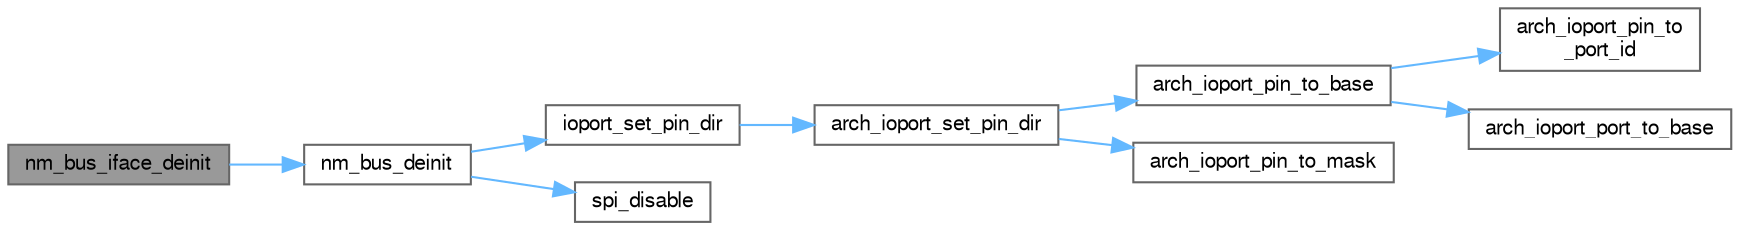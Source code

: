 digraph "nm_bus_iface_deinit"
{
 // LATEX_PDF_SIZE
  bgcolor="transparent";
  edge [fontname=FreeSans,fontsize=10,labelfontname=FreeSans,labelfontsize=10];
  node [fontname=FreeSans,fontsize=10,shape=box,height=0.2,width=0.4];
  rankdir="LR";
  Node1 [label="nm_bus_iface_deinit",height=0.2,width=0.4,color="gray40", fillcolor="grey60", style="filled", fontcolor="black",tooltip="Deinitialize bus interface."];
  Node1 -> Node2 [color="steelblue1",style="solid"];
  Node2 [label="nm_bus_deinit",height=0.2,width=0.4,color="grey40", fillcolor="white", style="filled",URL="$nm__bus__wrapper__same70_8c.html#a079140d5aa8c4f896339434c669a44aa",tooltip="De-initialize the bus wrapper."];
  Node2 -> Node3 [color="steelblue1",style="solid"];
  Node3 [label="ioport_set_pin_dir",height=0.2,width=0.4,color="grey40", fillcolor="white", style="filled",URL="$group__ioport__group.html#ga2d3cad38c936cf010569927289262350",tooltip="Set direction for a single IOPORT pin."];
  Node3 -> Node4 [color="steelblue1",style="solid"];
  Node4 [label="arch_ioport_set_pin_dir",height=0.2,width=0.4,color="grey40", fillcolor="white", style="filled",URL="$ioport__pio_8h.html#a5da8d7b9bd9d075d62e675a32af84aea",tooltip=" "];
  Node4 -> Node5 [color="steelblue1",style="solid"];
  Node5 [label="arch_ioport_pin_to_base",height=0.2,width=0.4,color="grey40", fillcolor="white", style="filled",URL="$ioport__pio_8h.html#ae6ad3e99f2ec1f914a991ad6537637ef",tooltip=" "];
  Node5 -> Node6 [color="steelblue1",style="solid"];
  Node6 [label="arch_ioport_pin_to\l_port_id",height=0.2,width=0.4,color="grey40", fillcolor="white", style="filled",URL="$ioport__pio_8h.html#a17ab9c7be3b9b2674e7668b6a083d191",tooltip=" "];
  Node5 -> Node7 [color="steelblue1",style="solid"];
  Node7 [label="arch_ioport_port_to_base",height=0.2,width=0.4,color="grey40", fillcolor="white", style="filled",URL="$ioport__pio_8h.html#ac2b01a65bf5686910b77f6b606497df2",tooltip=" "];
  Node4 -> Node8 [color="steelblue1",style="solid"];
  Node8 [label="arch_ioport_pin_to_mask",height=0.2,width=0.4,color="grey40", fillcolor="white", style="filled",URL="$ioport__pio_8h.html#a69fd7bdfb41664b749080e509798165e",tooltip=" "];
  Node2 -> Node9 [color="steelblue1",style="solid"];
  Node9 [label="spi_disable",height=0.2,width=0.4,color="grey40", fillcolor="white", style="filled",URL="$drivers_2spi_2spi_8h.html#ae1923cf9736b951fa60a7404d4420812",tooltip="Disable SPI."];
}
